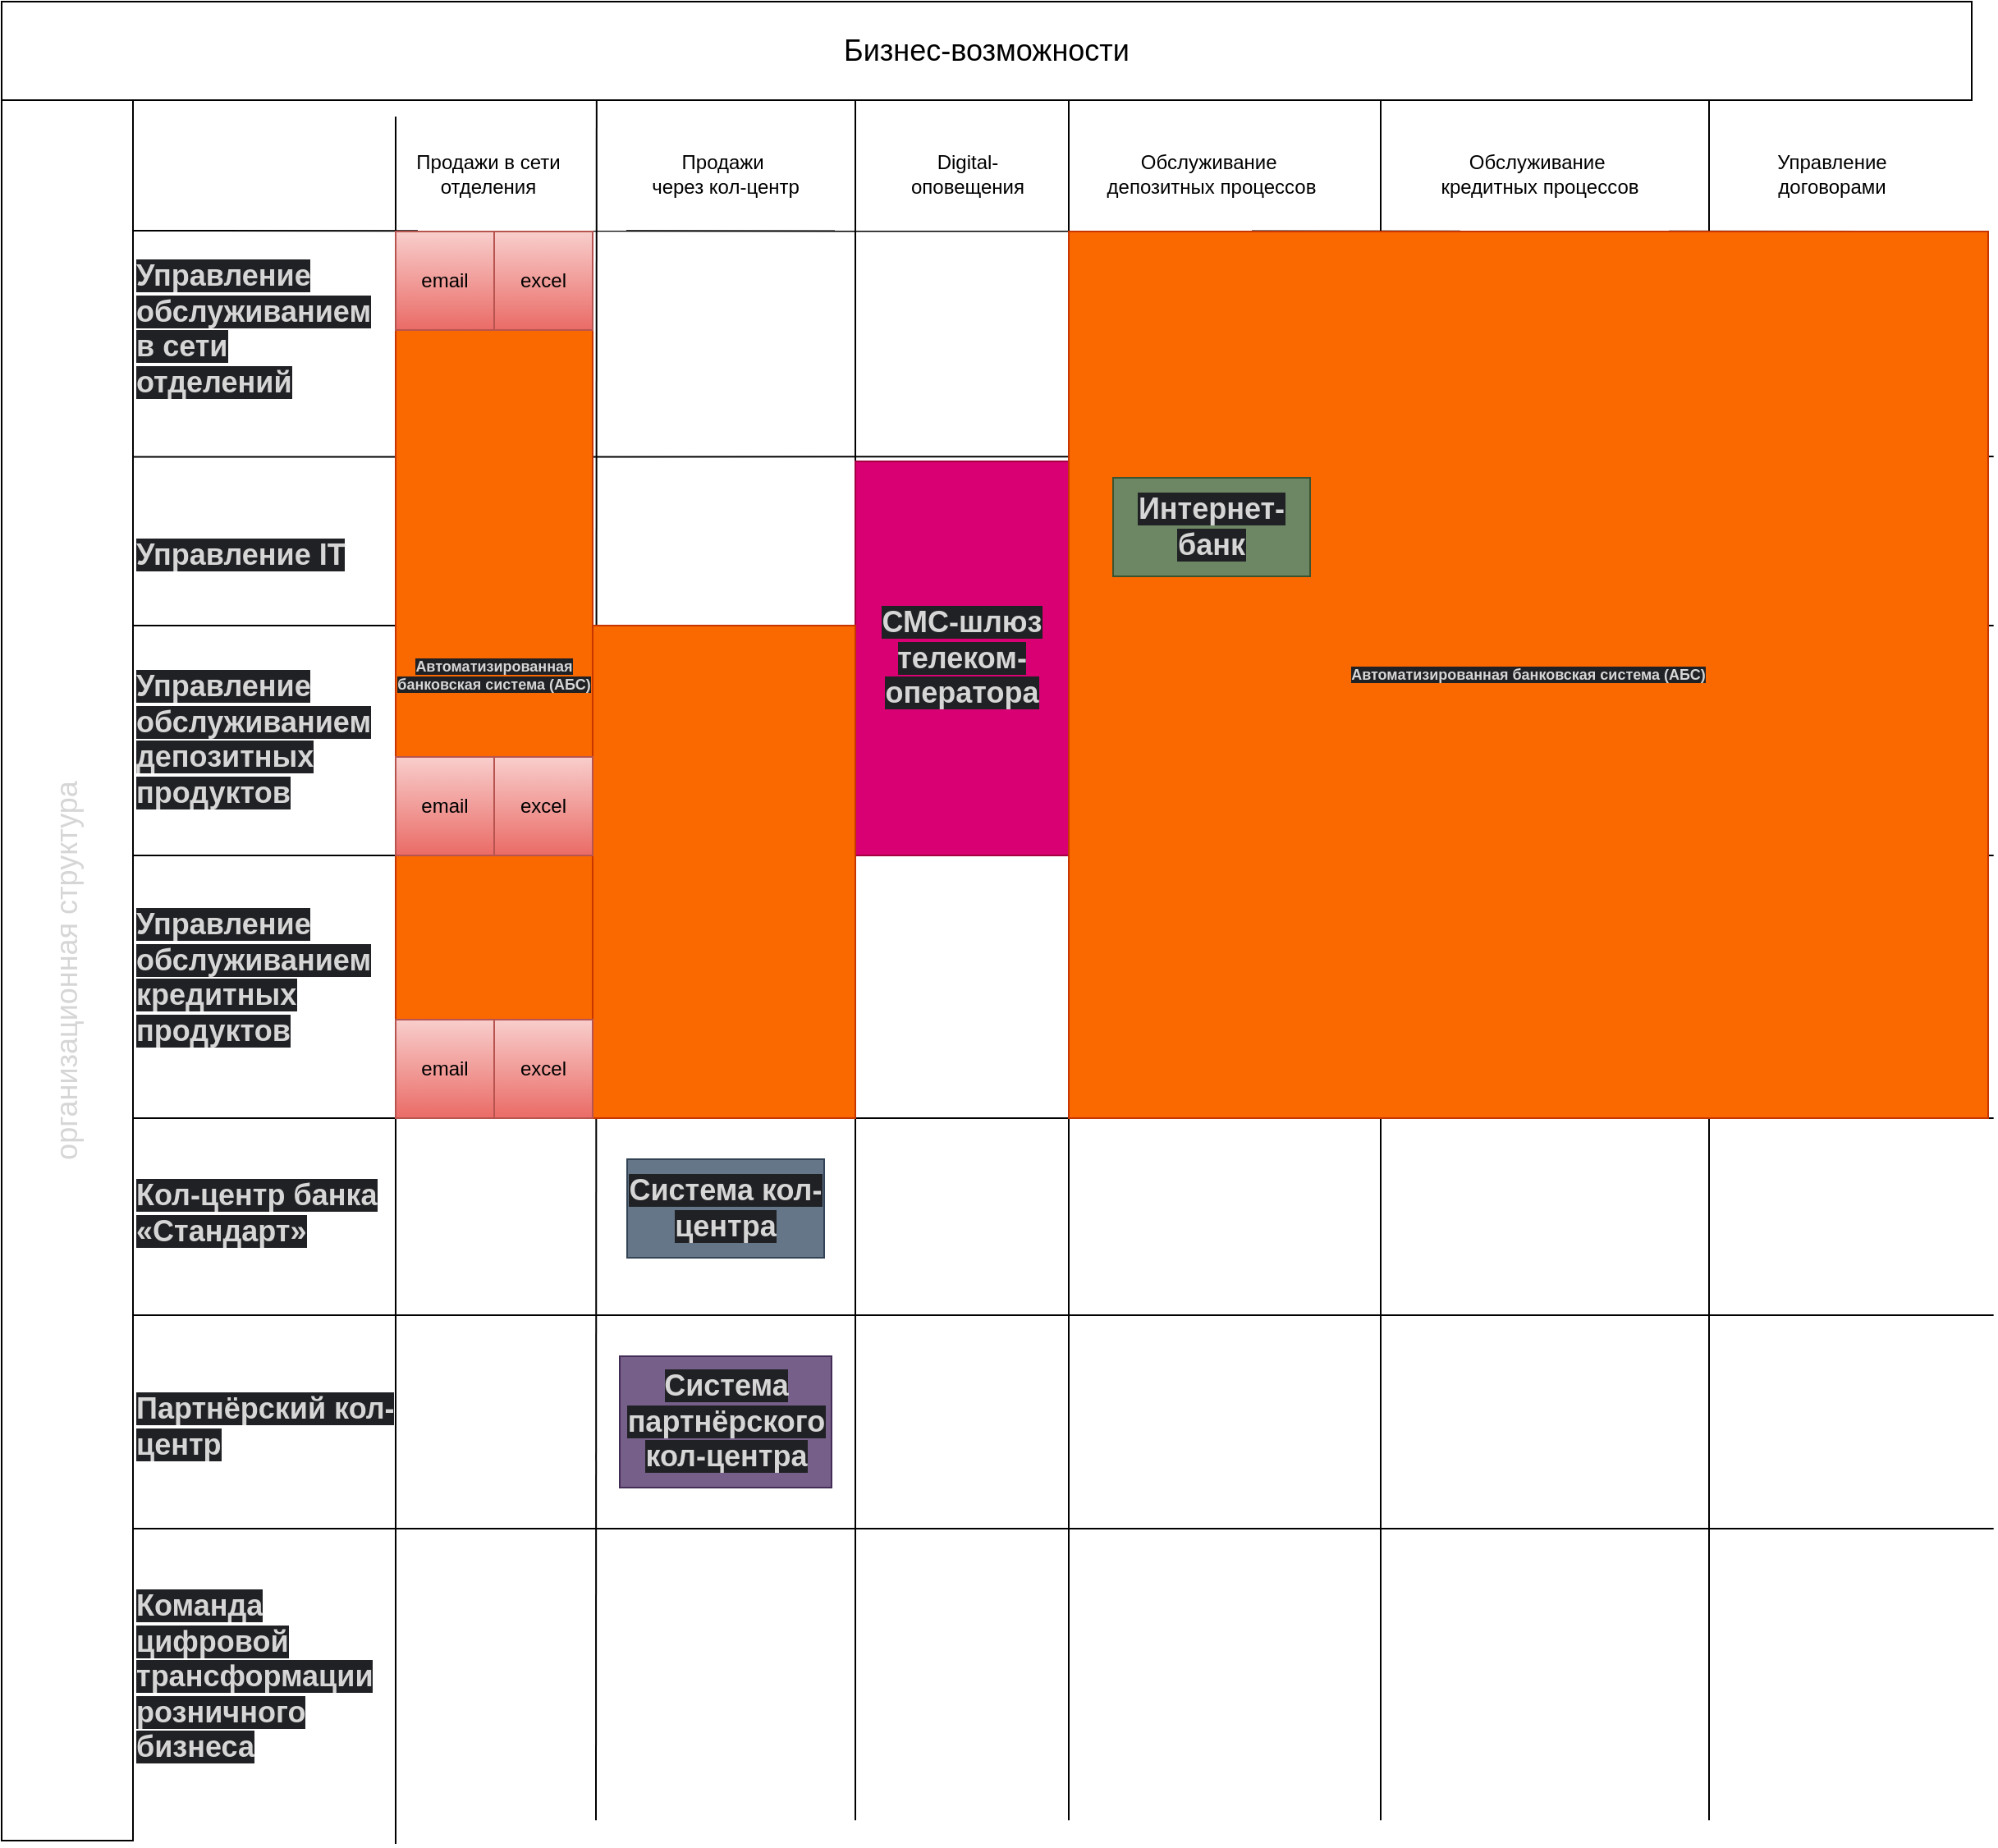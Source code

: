 <mxfile version="27.1.1">
  <diagram name="Страница — 1" id="pqzZ5WCQSqLNJ2t_ag2l">
    <mxGraphModel dx="1965" dy="1085" grid="1" gridSize="10" guides="1" tooltips="1" connect="1" arrows="1" fold="1" page="1" pageScale="1" pageWidth="827" pageHeight="1169" math="0" shadow="0">
      <root>
        <mxCell id="0" />
        <mxCell id="1" parent="0" />
        <mxCell id="fGVLRAc5IjJkIeOVwql6-20" value="Бизнес-возможности" style="rounded=0;whiteSpace=wrap;html=1;fontSize=18;" vertex="1" parent="1">
          <mxGeometry x="40" y="40" width="1200" height="60" as="geometry" />
        </mxCell>
        <mxCell id="fGVLRAc5IjJkIeOVwql6-21" value="&lt;span style=&quot;font-family: &amp;quot;YS Text&amp;quot;, sans-serif; font-size: 18px; text-align: left; white-space-collapse: preserve-breaks;&quot;&gt;&lt;font style=&quot;color: light-dark(rgb(214, 214, 214), rgb(255, 255, 255));&quot;&gt;организационная структура&lt;/font&gt;&lt;/span&gt;" style="rounded=0;whiteSpace=wrap;html=1;horizontal=0;" vertex="1" parent="1">
          <mxGeometry x="40" y="100" width="80" height="1060" as="geometry" />
        </mxCell>
        <mxCell id="fGVLRAc5IjJkIeOVwql6-22" value="Продажи в сети отделения" style="text;html=1;align=center;verticalAlign=middle;whiteSpace=wrap;rounded=0;" vertex="1" parent="1">
          <mxGeometry x="290" y="130" width="93" height="30" as="geometry" />
        </mxCell>
        <mxCell id="fGVLRAc5IjJkIeOVwql6-23" value="Продажи&amp;nbsp;&lt;div&gt;через кол-центр&lt;/div&gt;" style="text;html=1;align=center;verticalAlign=middle;whiteSpace=wrap;rounded=0;" vertex="1" parent="1">
          <mxGeometry x="430" y="130" width="102" height="30" as="geometry" />
        </mxCell>
        <mxCell id="fGVLRAc5IjJkIeOVwql6-24" value="Digital-оповещения" style="text;html=1;align=center;verticalAlign=middle;whiteSpace=wrap;rounded=0;" vertex="1" parent="1">
          <mxGeometry x="590" y="130" width="77" height="30" as="geometry" />
        </mxCell>
        <mxCell id="fGVLRAc5IjJkIeOVwql6-25" value="Обслуживание&amp;nbsp;&lt;div&gt;депозитных процессов&lt;/div&gt;" style="text;html=1;align=center;verticalAlign=middle;whiteSpace=wrap;rounded=0;" vertex="1" parent="1">
          <mxGeometry x="710" y="130" width="134" height="30" as="geometry" />
        </mxCell>
        <mxCell id="fGVLRAc5IjJkIeOVwql6-26" value="Обслуживание&amp;nbsp;&lt;div&gt;кредитных процессов&lt;/div&gt;" style="text;html=1;align=center;verticalAlign=middle;whiteSpace=wrap;rounded=0;" vertex="1" parent="1">
          <mxGeometry x="910" y="130" width="134" height="30" as="geometry" />
        </mxCell>
        <mxCell id="fGVLRAc5IjJkIeOVwql6-27" value="Управление договорами" style="text;html=1;align=center;verticalAlign=middle;whiteSpace=wrap;rounded=0;" vertex="1" parent="1">
          <mxGeometry x="1110" y="130" width="90" height="30" as="geometry" />
        </mxCell>
        <mxCell id="fGVLRAc5IjJkIeOVwql6-30" value="&lt;strong style=&quot;box-sizing: inherit; color: rgb(214, 214, 214); font-family: &amp;quot;YS Text&amp;quot;, sans-serif; font-size: 18px; font-style: normal; font-variant-ligatures: normal; font-variant-caps: normal; letter-spacing: normal; orphans: 2; text-align: left; text-indent: 0px; text-transform: none; widows: 2; word-spacing: 0px; -webkit-text-stroke-width: 0px; white-space: pre-line; background-color: rgb(32, 33, 36); text-decoration-thickness: initial; text-decoration-style: initial; text-decoration-color: initial;&quot;&gt;Управление обслуживанием в сети отделений&lt;/strong&gt;" style="text;whiteSpace=wrap;html=1;" vertex="1" parent="1">
          <mxGeometry x="120" y="190" width="150" height="130" as="geometry" />
        </mxCell>
        <mxCell id="fGVLRAc5IjJkIeOVwql6-31" value="&lt;strong style=&quot;box-sizing: inherit; color: rgb(214, 214, 214); font-family: &amp;quot;YS Text&amp;quot;, sans-serif; font-size: 18px; font-style: normal; font-variant-ligatures: normal; font-variant-caps: normal; letter-spacing: normal; orphans: 2; text-align: left; text-indent: 0px; text-transform: none; widows: 2; word-spacing: 0px; -webkit-text-stroke-width: 0px; white-space: pre-line; background-color: rgb(32, 33, 36); text-decoration-thickness: initial; text-decoration-style: initial; text-decoration-color: initial;&quot;&gt;Управление IT&lt;/strong&gt;" style="text;whiteSpace=wrap;html=1;" vertex="1" parent="1">
          <mxGeometry x="120" y="360" width="160" height="50" as="geometry" />
        </mxCell>
        <mxCell id="fGVLRAc5IjJkIeOVwql6-32" value="&lt;strong style=&quot;box-sizing: inherit; color: rgb(214, 214, 214); font-family: &amp;quot;YS Text&amp;quot;, sans-serif; font-size: 18px; font-style: normal; font-variant-ligatures: normal; font-variant-caps: normal; letter-spacing: normal; orphans: 2; text-align: left; text-indent: 0px; text-transform: none; widows: 2; word-spacing: 0px; -webkit-text-stroke-width: 0px; white-space: pre-line; background-color: rgb(32, 33, 36); text-decoration-thickness: initial; text-decoration-style: initial; text-decoration-color: initial;&quot;&gt;Управление обслуживанием депозитных продуктов&lt;/strong&gt;" style="text;whiteSpace=wrap;html=1;" vertex="1" parent="1">
          <mxGeometry x="120" y="440" width="160" height="50" as="geometry" />
        </mxCell>
        <mxCell id="fGVLRAc5IjJkIeOVwql6-33" value="&lt;strong style=&quot;box-sizing: inherit; color: rgb(214, 214, 214); font-family: &amp;quot;YS Text&amp;quot;, sans-serif; font-size: 18px; font-style: normal; font-variant-ligatures: normal; font-variant-caps: normal; letter-spacing: normal; orphans: 2; text-align: left; text-indent: 0px; text-transform: none; widows: 2; word-spacing: 0px; -webkit-text-stroke-width: 0px; white-space: pre-line; background-color: rgb(32, 33, 36); text-decoration-thickness: initial; text-decoration-style: initial; text-decoration-color: initial;&quot;&gt;Управление обслуживанием кредитных продуктов&lt;/strong&gt;" style="text;whiteSpace=wrap;html=1;" vertex="1" parent="1">
          <mxGeometry x="120" y="585" width="160" height="95" as="geometry" />
        </mxCell>
        <mxCell id="fGVLRAc5IjJkIeOVwql6-34" value="&lt;strong style=&quot;box-sizing: inherit; color: rgb(214, 214, 214); font-family: &amp;quot;YS Text&amp;quot;, sans-serif; font-size: 18px; font-style: normal; font-variant-ligatures: normal; font-variant-caps: normal; letter-spacing: normal; orphans: 2; text-align: left; text-indent: 0px; text-transform: none; widows: 2; word-spacing: 0px; -webkit-text-stroke-width: 0px; white-space: pre-line; background-color: rgb(32, 33, 36); text-decoration-thickness: initial; text-decoration-style: initial; text-decoration-color: initial;&quot;&gt;Кол-центр банка «Стандарт»&lt;/strong&gt;" style="text;whiteSpace=wrap;html=1;" vertex="1" parent="1">
          <mxGeometry x="120" y="750" width="160" height="50" as="geometry" />
        </mxCell>
        <mxCell id="fGVLRAc5IjJkIeOVwql6-35" value="&lt;strong style=&quot;box-sizing: inherit; color: rgb(214, 214, 214); font-family: &amp;quot;YS Text&amp;quot;, sans-serif; font-size: 18px; font-style: normal; font-variant-ligatures: normal; font-variant-caps: normal; letter-spacing: normal; orphans: 2; text-align: left; text-indent: 0px; text-transform: none; widows: 2; word-spacing: 0px; -webkit-text-stroke-width: 0px; white-space: pre-line; background-color: rgb(32, 33, 36); text-decoration-thickness: initial; text-decoration-style: initial; text-decoration-color: initial;&quot;&gt;Партнёрский кол-центр&lt;/strong&gt;" style="text;whiteSpace=wrap;html=1;" vertex="1" parent="1">
          <mxGeometry x="120" y="880" width="160" height="50" as="geometry" />
        </mxCell>
        <mxCell id="fGVLRAc5IjJkIeOVwql6-36" value="&lt;strong style=&quot;box-sizing: inherit; color: rgb(214, 214, 214); font-family: &amp;quot;YS Text&amp;quot;, sans-serif; font-size: 18px; font-style: normal; font-variant-ligatures: normal; font-variant-caps: normal; letter-spacing: normal; orphans: 2; text-align: left; text-indent: 0px; text-transform: none; widows: 2; word-spacing: 0px; -webkit-text-stroke-width: 0px; white-space: pre-line; background-color: rgb(32, 33, 36); text-decoration-thickness: initial; text-decoration-style: initial; text-decoration-color: initial;&quot;&gt;Команда цифровой трансформации розничного бизнеса&lt;/strong&gt;" style="text;whiteSpace=wrap;html=1;" vertex="1" parent="1">
          <mxGeometry x="120" y="1000" width="160" height="120" as="geometry" />
        </mxCell>
        <mxCell id="fGVLRAc5IjJkIeOVwql6-37" value="" style="endArrow=none;html=1;rounded=0;" edge="1" parent="1">
          <mxGeometry width="50" height="50" relative="1" as="geometry">
            <mxPoint x="280" y="1162" as="sourcePoint" />
            <mxPoint x="280" y="110" as="targetPoint" />
          </mxGeometry>
        </mxCell>
        <mxCell id="fGVLRAc5IjJkIeOVwql6-38" value="" style="endArrow=none;html=1;rounded=0;exitX=1;exitY=0.075;exitDx=0;exitDy=0;exitPerimeter=0;" edge="1" parent="1" source="fGVLRAc5IjJkIeOVwql6-21">
          <mxGeometry width="50" height="50" relative="1" as="geometry">
            <mxPoint x="560" y="360" as="sourcePoint" />
            <mxPoint x="1240" y="180" as="targetPoint" />
          </mxGeometry>
        </mxCell>
        <mxCell id="fGVLRAc5IjJkIeOVwql6-39" value="" style="endArrow=none;html=1;rounded=0;entryX=0.302;entryY=1.067;entryDx=0;entryDy=0;entryPerimeter=0;" edge="1" parent="1">
          <mxGeometry width="50" height="50" relative="1" as="geometry">
            <mxPoint x="402" y="1147.647" as="sourcePoint" />
            <mxPoint x="402.4" y="100.0" as="targetPoint" />
          </mxGeometry>
        </mxCell>
        <mxCell id="fGVLRAc5IjJkIeOVwql6-40" value="" style="endArrow=none;html=1;rounded=0;entryX=0.302;entryY=1.067;entryDx=0;entryDy=0;entryPerimeter=0;" edge="1" parent="1">
          <mxGeometry width="50" height="50" relative="1" as="geometry">
            <mxPoint x="560" y="1147.667" as="sourcePoint" />
            <mxPoint x="560" y="100" as="targetPoint" />
          </mxGeometry>
        </mxCell>
        <mxCell id="fGVLRAc5IjJkIeOVwql6-41" value="" style="endArrow=none;html=1;rounded=0;entryX=0.302;entryY=1.067;entryDx=0;entryDy=0;entryPerimeter=0;" edge="1" parent="1">
          <mxGeometry width="50" height="50" relative="1" as="geometry">
            <mxPoint x="690" y="1147.667" as="sourcePoint" />
            <mxPoint x="690" y="100" as="targetPoint" />
          </mxGeometry>
        </mxCell>
        <mxCell id="fGVLRAc5IjJkIeOVwql6-42" value="" style="endArrow=none;html=1;rounded=0;entryX=0.302;entryY=1.067;entryDx=0;entryDy=0;entryPerimeter=0;" edge="1" parent="1">
          <mxGeometry width="50" height="50" relative="1" as="geometry">
            <mxPoint x="880" y="1147.667" as="sourcePoint" />
            <mxPoint x="880" y="100" as="targetPoint" />
          </mxGeometry>
        </mxCell>
        <mxCell id="fGVLRAc5IjJkIeOVwql6-43" value="" style="endArrow=none;html=1;rounded=0;entryX=0.302;entryY=1.067;entryDx=0;entryDy=0;entryPerimeter=0;" edge="1" parent="1">
          <mxGeometry width="50" height="50" relative="1" as="geometry">
            <mxPoint x="1080" y="1147.667" as="sourcePoint" />
            <mxPoint x="1080" y="100" as="targetPoint" />
          </mxGeometry>
        </mxCell>
        <mxCell id="fGVLRAc5IjJkIeOVwql6-48" value="" style="endArrow=none;html=1;rounded=0;exitX=1;exitY=0.205;exitDx=0;exitDy=0;exitPerimeter=0;" edge="1" parent="1" source="fGVLRAc5IjJkIeOVwql6-21">
          <mxGeometry width="50" height="50" relative="1" as="geometry">
            <mxPoint x="610" y="440" as="sourcePoint" />
            <mxPoint x="1253.333" y="317" as="targetPoint" />
          </mxGeometry>
        </mxCell>
        <mxCell id="fGVLRAc5IjJkIeOVwql6-49" value="" style="endArrow=none;html=1;rounded=0;exitX=1;exitY=0.205;exitDx=0;exitDy=0;exitPerimeter=0;" edge="1" parent="1">
          <mxGeometry width="50" height="50" relative="1" as="geometry">
            <mxPoint x="120" y="420" as="sourcePoint" />
            <mxPoint x="1253.333" y="420" as="targetPoint" />
          </mxGeometry>
        </mxCell>
        <mxCell id="fGVLRAc5IjJkIeOVwql6-50" value="" style="endArrow=none;html=1;rounded=0;exitX=1;exitY=0.205;exitDx=0;exitDy=0;exitPerimeter=0;" edge="1" parent="1">
          <mxGeometry width="50" height="50" relative="1" as="geometry">
            <mxPoint x="120" y="560" as="sourcePoint" />
            <mxPoint x="1253.333" y="560" as="targetPoint" />
          </mxGeometry>
        </mxCell>
        <mxCell id="fGVLRAc5IjJkIeOVwql6-51" value="" style="endArrow=none;html=1;rounded=0;exitX=1;exitY=0.205;exitDx=0;exitDy=0;exitPerimeter=0;" edge="1" parent="1">
          <mxGeometry width="50" height="50" relative="1" as="geometry">
            <mxPoint x="120" y="720" as="sourcePoint" />
            <mxPoint x="1253.333" y="720" as="targetPoint" />
          </mxGeometry>
        </mxCell>
        <mxCell id="fGVLRAc5IjJkIeOVwql6-52" value="" style="endArrow=none;html=1;rounded=0;exitX=1;exitY=0.205;exitDx=0;exitDy=0;exitPerimeter=0;" edge="1" parent="1">
          <mxGeometry width="50" height="50" relative="1" as="geometry">
            <mxPoint x="120" y="840" as="sourcePoint" />
            <mxPoint x="1253.333" y="840" as="targetPoint" />
          </mxGeometry>
        </mxCell>
        <mxCell id="fGVLRAc5IjJkIeOVwql6-53" value="" style="endArrow=none;html=1;rounded=0;exitX=1;exitY=0.205;exitDx=0;exitDy=0;exitPerimeter=0;" edge="1" parent="1">
          <mxGeometry width="50" height="50" relative="1" as="geometry">
            <mxPoint x="120" y="970" as="sourcePoint" />
            <mxPoint x="1253.333" y="970" as="targetPoint" />
          </mxGeometry>
        </mxCell>
        <mxCell id="fGVLRAc5IjJkIeOVwql6-54" value="&lt;strong style=&quot;box-sizing: inherit; color: rgb(214, 214, 214); font-family: &amp;quot;YS Text&amp;quot;, sans-serif; font-size: 18px; text-align: left; white-space-collapse: preserve-breaks; background-color: rgb(32, 33, 36);&quot;&gt;СМС-шлюз телеком-оператора&lt;/strong&gt;" style="rounded=0;whiteSpace=wrap;html=1;fillColor=#d80073;fontColor=#ffffff;strokeColor=#A50040;" vertex="1" parent="1">
          <mxGeometry x="560" y="320" width="130" height="240" as="geometry" />
        </mxCell>
        <mxCell id="fGVLRAc5IjJkIeOVwql6-45" value="&lt;strong style=&quot;box-sizing: inherit; color: rgb(214, 214, 214); font-family: &amp;quot;YS Text&amp;quot;, sans-serif; text-align: left; white-space-collapse: preserve-breaks; background-color: rgb(32, 33, 36);&quot;&gt;&lt;font&gt;Автоматизированная банковская система (АБС)&lt;/font&gt;&lt;/strong&gt;" style="rounded=0;whiteSpace=wrap;html=1;fontSize=9;fillColor=#fa6800;fontColor=#000000;strokeColor=#C73500;" vertex="1" parent="1">
          <mxGeometry x="690" y="180" width="560" height="540" as="geometry" />
        </mxCell>
        <mxCell id="fGVLRAc5IjJkIeOVwql6-60" value="&lt;strong style=&quot;box-sizing: inherit; color: rgb(214, 214, 214); font-family: &amp;quot;YS Text&amp;quot;, sans-serif; font-size: 18px; text-align: left; white-space-collapse: preserve-breaks; background-color: rgb(32, 33, 36);&quot;&gt;Система кол-центра&lt;/strong&gt;" style="rounded=0;whiteSpace=wrap;html=1;fillColor=#647687;fontColor=#ffffff;strokeColor=#314354;" vertex="1" parent="1">
          <mxGeometry x="421" y="745" width="120" height="60" as="geometry" />
        </mxCell>
        <mxCell id="fGVLRAc5IjJkIeOVwql6-61" value="&lt;strong style=&quot;box-sizing: inherit; color: rgb(214, 214, 214); font-family: &amp;quot;YS Text&amp;quot;, sans-serif; font-size: 18px; text-align: left; white-space-collapse: preserve-breaks; background-color: rgb(32, 33, 36);&quot;&gt;Система партнёрского кол-центра&lt;/strong&gt;" style="rounded=0;whiteSpace=wrap;html=1;fillColor=#76608a;fontColor=#ffffff;strokeColor=#432D57;" vertex="1" parent="1">
          <mxGeometry x="416.5" y="865" width="129" height="80" as="geometry" />
        </mxCell>
        <mxCell id="fGVLRAc5IjJkIeOVwql6-62" value="&lt;strong style=&quot;box-sizing: inherit; color: rgb(214, 214, 214); font-family: &amp;quot;YS Text&amp;quot;, sans-serif; font-size: 18px; text-align: left; white-space-collapse: preserve-breaks; background-color: rgb(32, 33, 36);&quot;&gt;Интернет-банк&lt;/strong&gt;" style="rounded=0;whiteSpace=wrap;html=1;fillColor=#6d8764;fontColor=#ffffff;strokeColor=#3A5431;" vertex="1" parent="1">
          <mxGeometry x="717" y="330" width="120" height="60" as="geometry" />
        </mxCell>
        <mxCell id="fGVLRAc5IjJkIeOVwql6-64" value="" style="group" vertex="1" connectable="0" parent="1">
          <mxGeometry x="280" y="180" width="280" height="540" as="geometry" />
        </mxCell>
        <mxCell id="fGVLRAc5IjJkIeOVwql6-44" value="&lt;strong style=&quot;box-sizing: inherit; color: rgb(214, 214, 214); font-family: &amp;quot;YS Text&amp;quot;, sans-serif; text-align: left; white-space-collapse: preserve-breaks; background-color: rgb(32, 33, 36);&quot;&gt;&lt;font&gt;Автоматизированная банковская система (АБС)&lt;/font&gt;&lt;/strong&gt;" style="rounded=0;whiteSpace=wrap;html=1;fontSize=9;fillColor=#fa6800;fontColor=#000000;strokeColor=#C73500;" vertex="1" parent="fGVLRAc5IjJkIeOVwql6-64">
          <mxGeometry width="120" height="540" as="geometry" />
        </mxCell>
        <mxCell id="fGVLRAc5IjJkIeOVwql6-63" value="" style="rounded=0;whiteSpace=wrap;html=1;fontSize=9;fillColor=#fa6800;fontColor=#000000;strokeColor=#C73500;" vertex="1" parent="fGVLRAc5IjJkIeOVwql6-64">
          <mxGeometry x="120" y="240" width="160" height="300" as="geometry" />
        </mxCell>
        <mxCell id="fGVLRAc5IjJkIeOVwql6-65" value="email" style="rounded=0;whiteSpace=wrap;html=1;fillColor=#f8cecc;strokeColor=#b85450;gradientColor=#ea6b66;" vertex="1" parent="fGVLRAc5IjJkIeOVwql6-64">
          <mxGeometry width="60" height="60" as="geometry" />
        </mxCell>
        <mxCell id="fGVLRAc5IjJkIeOVwql6-66" value="excel" style="rounded=0;whiteSpace=wrap;html=1;fillColor=#f8cecc;strokeColor=#b85450;gradientColor=#ea6b66;" vertex="1" parent="fGVLRAc5IjJkIeOVwql6-64">
          <mxGeometry x="60" width="60" height="60" as="geometry" />
        </mxCell>
        <mxCell id="fGVLRAc5IjJkIeOVwql6-67" value="excel" style="rounded=0;whiteSpace=wrap;html=1;fillColor=#f8cecc;strokeColor=#b85450;gradientColor=#ea6b66;" vertex="1" parent="fGVLRAc5IjJkIeOVwql6-64">
          <mxGeometry x="60" y="320" width="60" height="60" as="geometry" />
        </mxCell>
        <mxCell id="fGVLRAc5IjJkIeOVwql6-68" value="email" style="rounded=0;whiteSpace=wrap;html=1;fillColor=#f8cecc;strokeColor=#b85450;gradientColor=#ea6b66;" vertex="1" parent="fGVLRAc5IjJkIeOVwql6-64">
          <mxGeometry y="320" width="60" height="60" as="geometry" />
        </mxCell>
        <mxCell id="fGVLRAc5IjJkIeOVwql6-69" value="excel" style="rounded=0;whiteSpace=wrap;html=1;fillColor=#f8cecc;strokeColor=#b85450;gradientColor=#ea6b66;" vertex="1" parent="fGVLRAc5IjJkIeOVwql6-64">
          <mxGeometry x="60" y="480" width="60" height="60" as="geometry" />
        </mxCell>
        <mxCell id="fGVLRAc5IjJkIeOVwql6-70" value="email" style="rounded=0;whiteSpace=wrap;html=1;fillColor=#f8cecc;strokeColor=#b85450;gradientColor=#ea6b66;" vertex="1" parent="fGVLRAc5IjJkIeOVwql6-64">
          <mxGeometry y="480" width="60" height="60" as="geometry" />
        </mxCell>
      </root>
    </mxGraphModel>
  </diagram>
</mxfile>
